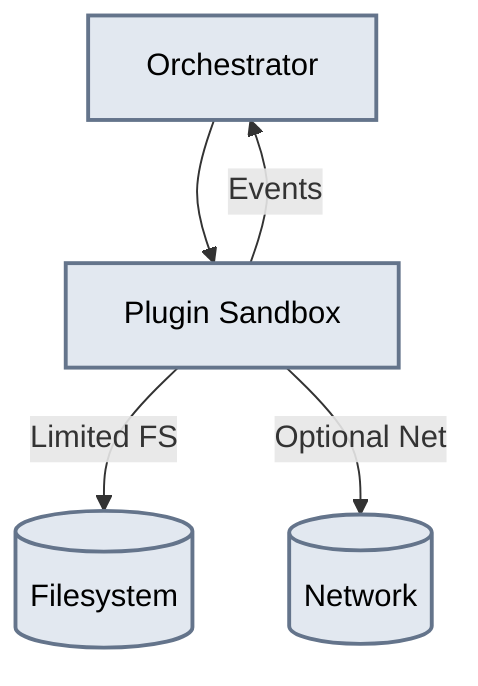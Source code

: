 flowchart TD
    O[Orchestrator] --> S[Plugin Sandbox]
    S -->|Events| O
    S -->|Limited FS| FS[(Filesystem)]
    S -->|Optional Net| N[(Network)]
    classDef comp fill:#e2e8f0,stroke:#64748b,stroke-width:2px,color:#000
    class O,S,FS,N comp